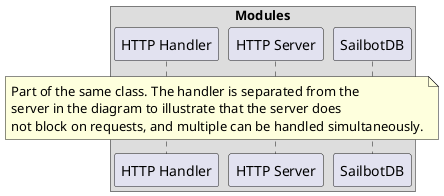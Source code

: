 @startuml common

box Modules
participant "HTTP Handler" as handler
participant "HTTP Server" as server
participant SailbotDB as db
end box

note over handler, server
    Part of the same class. The handler is separated from the
    server in the diagram to illustrate that the server does
    not block on requests, and multiple can be handled simultaneously.
end note

@endmul
